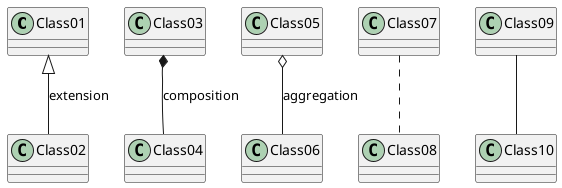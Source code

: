 @startuml
Class01 <|-- Class02: extension
Class03 *-- Class04: composition
Class05 o-- Class06: aggregation
Class07 .. Class08
Class09 -- Class10
@enduml
